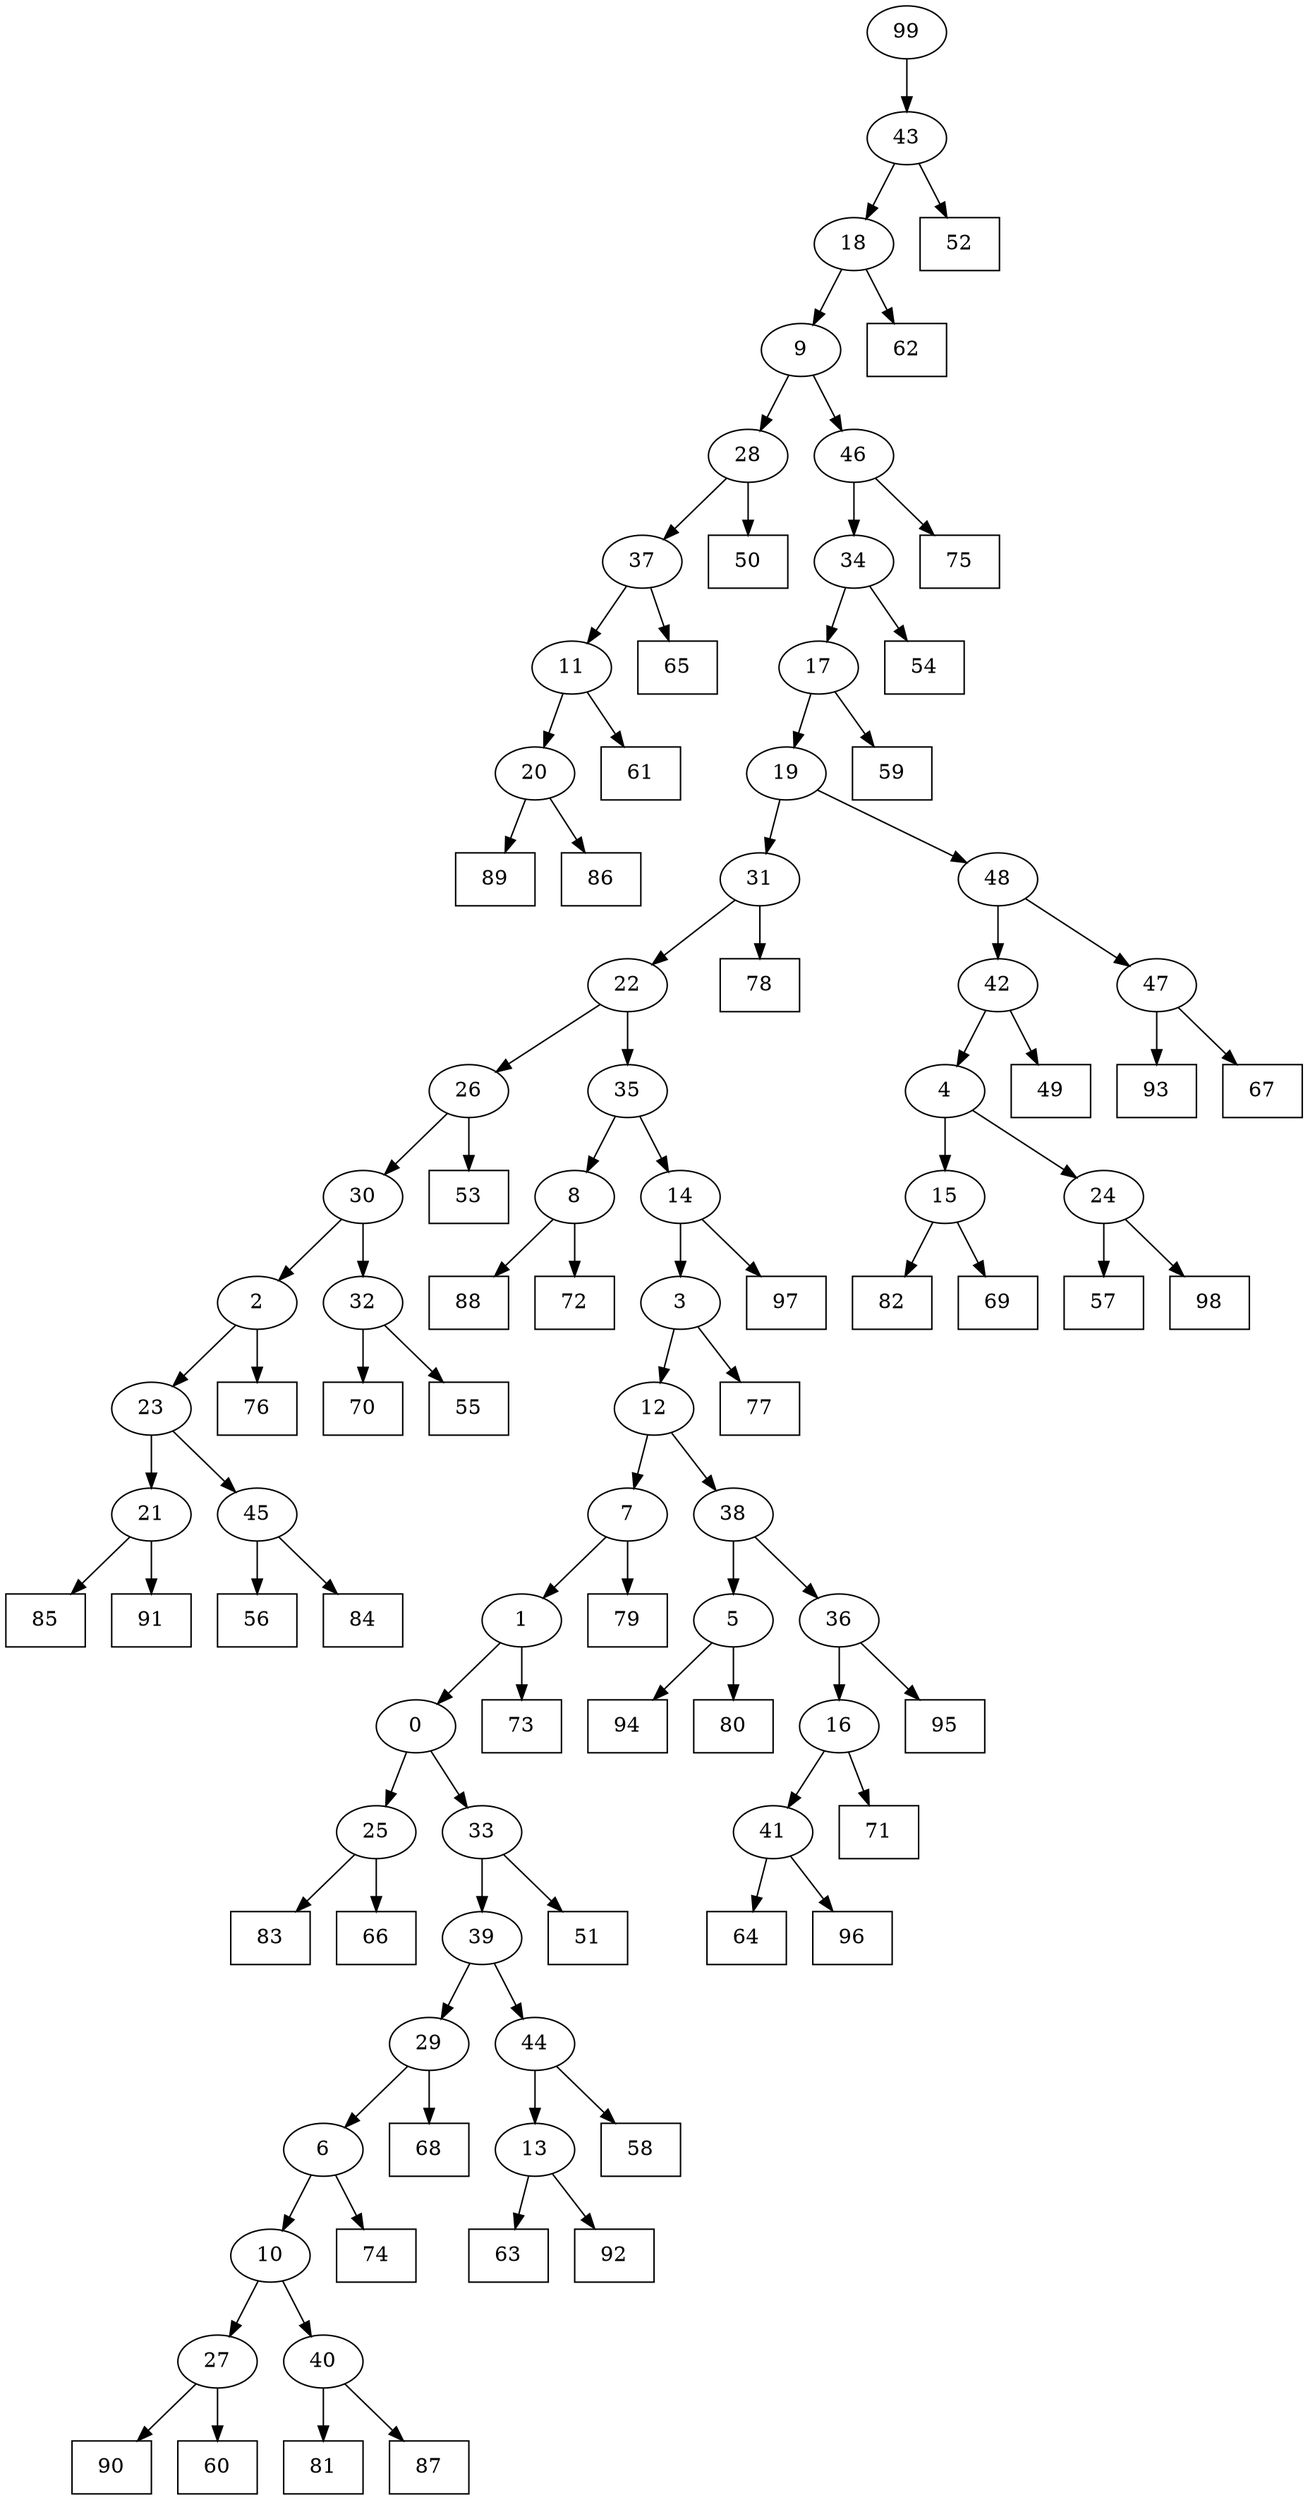 digraph G {
0[label="0"];
1[label="1"];
2[label="2"];
3[label="3"];
4[label="4"];
5[label="5"];
6[label="6"];
7[label="7"];
8[label="8"];
9[label="9"];
10[label="10"];
11[label="11"];
12[label="12"];
13[label="13"];
14[label="14"];
15[label="15"];
16[label="16"];
17[label="17"];
18[label="18"];
19[label="19"];
20[label="20"];
21[label="21"];
22[label="22"];
23[label="23"];
24[label="24"];
25[label="25"];
26[label="26"];
27[label="27"];
28[label="28"];
29[label="29"];
30[label="30"];
31[label="31"];
32[label="32"];
33[label="33"];
34[label="34"];
35[label="35"];
36[label="36"];
37[label="37"];
38[label="38"];
39[label="39"];
40[label="40"];
41[label="41"];
42[label="42"];
43[label="43"];
44[label="44"];
45[label="45"];
46[label="46"];
47[label="47"];
48[label="48"];
49[shape=box,label="56"];
50[shape=box,label="64"];
51[shape=box,label="79"];
52[shape=box,label="93"];
53[shape=box,label="59"];
54[shape=box,label="84"];
55[shape=box,label="88"];
56[shape=box,label="81"];
57[shape=box,label="74"];
58[shape=box,label="51"];
59[shape=box,label="63"];
60[shape=box,label="65"];
61[shape=box,label="72"];
62[shape=box,label="94"];
63[shape=box,label="90"];
64[shape=box,label="62"];
65[shape=box,label="57"];
66[shape=box,label="80"];
67[shape=box,label="98"];
68[shape=box,label="76"];
69[shape=box,label="95"];
70[shape=box,label="83"];
71[shape=box,label="77"];
72[shape=box,label="70"];
73[shape=box,label="92"];
74[shape=box,label="54"];
75[shape=box,label="67"];
76[shape=box,label="82"];
77[shape=box,label="60"];
78[shape=box,label="50"];
79[shape=box,label="87"];
80[shape=box,label="89"];
81[shape=box,label="86"];
82[shape=box,label="53"];
83[shape=box,label="97"];
84[shape=box,label="61"];
85[shape=box,label="58"];
86[shape=box,label="73"];
87[shape=box,label="85"];
88[shape=box,label="55"];
89[shape=box,label="78"];
90[shape=box,label="91"];
91[shape=box,label="68"];
92[shape=box,label="75"];
93[shape=box,label="49"];
94[shape=box,label="96"];
95[shape=box,label="71"];
96[shape=box,label="69"];
97[shape=box,label="52"];
98[shape=box,label="66"];
99[label="99"];
44->85 ;
27->63 ;
8->61 ;
7->51 ;
15->96 ;
43->97 ;
10->27 ;
28->78 ;
41->50 ;
16->41 ;
39->44 ;
44->13 ;
13->59 ;
19->31 ;
16->95 ;
45->54 ;
2->68 ;
47->52 ;
5->66 ;
32->88 ;
35->14 ;
21->87 ;
40->56 ;
41->94 ;
1->0 ;
15->76 ;
46->92 ;
36->16 ;
37->60 ;
33->58 ;
37->11 ;
11->84 ;
24->65 ;
46->34 ;
1->86 ;
42->93 ;
0->33 ;
48->42 ;
34->17 ;
25->70 ;
18->9 ;
9->28 ;
0->25 ;
25->98 ;
3->71 ;
13->73 ;
8->55 ;
48->47 ;
12->7 ;
24->67 ;
6->57 ;
18->64 ;
14->3 ;
3->12 ;
31->22 ;
22->35 ;
17->19 ;
19->48 ;
22->26 ;
20->80 ;
27->77 ;
36->69 ;
31->89 ;
11->20 ;
20->81 ;
47->75 ;
42->4 ;
4->24 ;
28->37 ;
5->62 ;
34->74 ;
23->21 ;
21->90 ;
14->83 ;
99->43 ;
17->53 ;
38->5 ;
9->46 ;
6->10 ;
29->91 ;
12->38 ;
38->36 ;
35->8 ;
30->2 ;
2->23 ;
7->1 ;
23->45 ;
45->49 ;
4->15 ;
26->30 ;
43->18 ;
30->32 ;
32->72 ;
29->6 ;
33->39 ;
39->29 ;
26->82 ;
10->40 ;
40->79 ;
}
